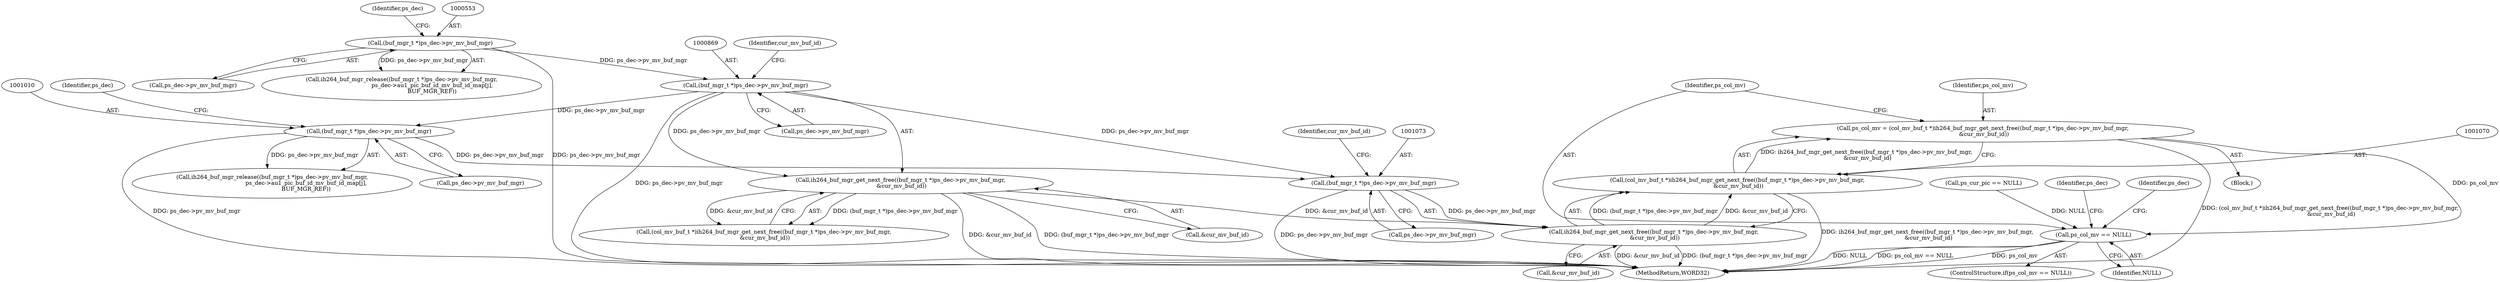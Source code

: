 digraph "0_Android_0b23c81c3dd9ec38f7e6806a3955fed1925541a0_3@pointer" {
"1001067" [label="(Call,ps_col_mv = (col_mv_buf_t *)ih264_buf_mgr_get_next_free((buf_mgr_t *)ps_dec->pv_mv_buf_mgr,\n &cur_mv_buf_id))"];
"1001069" [label="(Call,(col_mv_buf_t *)ih264_buf_mgr_get_next_free((buf_mgr_t *)ps_dec->pv_mv_buf_mgr,\n &cur_mv_buf_id))"];
"1001071" [label="(Call,ih264_buf_mgr_get_next_free((buf_mgr_t *)ps_dec->pv_mv_buf_mgr,\n &cur_mv_buf_id))"];
"1001072" [label="(Call,(buf_mgr_t *)ps_dec->pv_mv_buf_mgr)"];
"1000868" [label="(Call,(buf_mgr_t *)ps_dec->pv_mv_buf_mgr)"];
"1000552" [label="(Call,(buf_mgr_t *)ps_dec->pv_mv_buf_mgr)"];
"1001009" [label="(Call,(buf_mgr_t *)ps_dec->pv_mv_buf_mgr)"];
"1000867" [label="(Call,ih264_buf_mgr_get_next_free((buf_mgr_t *)ps_dec->pv_mv_buf_mgr,\n &cur_mv_buf_id))"];
"1001080" [label="(Call,ps_col_mv == NULL)"];
"1001072" [label="(Call,(buf_mgr_t *)ps_dec->pv_mv_buf_mgr)"];
"1000867" [label="(Call,ih264_buf_mgr_get_next_free((buf_mgr_t *)ps_dec->pv_mv_buf_mgr,\n &cur_mv_buf_id))"];
"1000559" [label="(Identifier,ps_dec)"];
"1000868" [label="(Call,(buf_mgr_t *)ps_dec->pv_mv_buf_mgr)"];
"1001082" [label="(Identifier,NULL)"];
"1001071" [label="(Call,ih264_buf_mgr_get_next_free((buf_mgr_t *)ps_dec->pv_mv_buf_mgr,\n &cur_mv_buf_id))"];
"1000874" [label="(Identifier,cur_mv_buf_id)"];
"1000554" [label="(Call,ps_dec->pv_mv_buf_mgr)"];
"1000870" [label="(Call,ps_dec->pv_mv_buf_mgr)"];
"1000552" [label="(Call,(buf_mgr_t *)ps_dec->pv_mv_buf_mgr)"];
"1001056" [label="(Call,ps_cur_pic == NULL)"];
"1000865" [label="(Call,(col_mv_buf_t *)ih264_buf_mgr_get_next_free((buf_mgr_t *)ps_dec->pv_mv_buf_mgr,\n &cur_mv_buf_id))"];
"1000986" [label="(Block,)"];
"1001080" [label="(Call,ps_col_mv == NULL)"];
"1001067" [label="(Call,ps_col_mv = (col_mv_buf_t *)ih264_buf_mgr_get_next_free((buf_mgr_t *)ps_dec->pv_mv_buf_mgr,\n &cur_mv_buf_id))"];
"1002159" [label="(MethodReturn,WORD32)"];
"1001079" [label="(ControlStructure,if(ps_col_mv == NULL))"];
"1001086" [label="(Identifier,ps_dec)"];
"1001008" [label="(Call,ih264_buf_mgr_release((buf_mgr_t *)ps_dec->pv_mv_buf_mgr,\n                                      ps_dec->au1_pic_buf_id_mv_buf_id_map[j],\n                                      BUF_MGR_REF))"];
"1000873" [label="(Call,&cur_mv_buf_id)"];
"1001077" [label="(Call,&cur_mv_buf_id)"];
"1001081" [label="(Identifier,ps_col_mv)"];
"1001011" [label="(Call,ps_dec->pv_mv_buf_mgr)"];
"1001093" [label="(Identifier,ps_dec)"];
"1001068" [label="(Identifier,ps_col_mv)"];
"1001069" [label="(Call,(col_mv_buf_t *)ih264_buf_mgr_get_next_free((buf_mgr_t *)ps_dec->pv_mv_buf_mgr,\n &cur_mv_buf_id))"];
"1000551" [label="(Call,ih264_buf_mgr_release((buf_mgr_t *)ps_dec->pv_mv_buf_mgr,\n                                  ps_dec->au1_pic_buf_id_mv_buf_id_map[j],\n                                  BUF_MGR_REF))"];
"1001016" [label="(Identifier,ps_dec)"];
"1001078" [label="(Identifier,cur_mv_buf_id)"];
"1001074" [label="(Call,ps_dec->pv_mv_buf_mgr)"];
"1001009" [label="(Call,(buf_mgr_t *)ps_dec->pv_mv_buf_mgr)"];
"1001067" -> "1000986"  [label="AST: "];
"1001067" -> "1001069"  [label="CFG: "];
"1001068" -> "1001067"  [label="AST: "];
"1001069" -> "1001067"  [label="AST: "];
"1001081" -> "1001067"  [label="CFG: "];
"1001067" -> "1002159"  [label="DDG: (col_mv_buf_t *)ih264_buf_mgr_get_next_free((buf_mgr_t *)ps_dec->pv_mv_buf_mgr,\n &cur_mv_buf_id)"];
"1001069" -> "1001067"  [label="DDG: ih264_buf_mgr_get_next_free((buf_mgr_t *)ps_dec->pv_mv_buf_mgr,\n &cur_mv_buf_id)"];
"1001067" -> "1001080"  [label="DDG: ps_col_mv"];
"1001069" -> "1001071"  [label="CFG: "];
"1001070" -> "1001069"  [label="AST: "];
"1001071" -> "1001069"  [label="AST: "];
"1001069" -> "1002159"  [label="DDG: ih264_buf_mgr_get_next_free((buf_mgr_t *)ps_dec->pv_mv_buf_mgr,\n &cur_mv_buf_id)"];
"1001071" -> "1001069"  [label="DDG: (buf_mgr_t *)ps_dec->pv_mv_buf_mgr"];
"1001071" -> "1001069"  [label="DDG: &cur_mv_buf_id"];
"1001071" -> "1001077"  [label="CFG: "];
"1001072" -> "1001071"  [label="AST: "];
"1001077" -> "1001071"  [label="AST: "];
"1001071" -> "1002159"  [label="DDG: (buf_mgr_t *)ps_dec->pv_mv_buf_mgr"];
"1001071" -> "1002159"  [label="DDG: &cur_mv_buf_id"];
"1001072" -> "1001071"  [label="DDG: ps_dec->pv_mv_buf_mgr"];
"1000867" -> "1001071"  [label="DDG: &cur_mv_buf_id"];
"1001072" -> "1001074"  [label="CFG: "];
"1001073" -> "1001072"  [label="AST: "];
"1001074" -> "1001072"  [label="AST: "];
"1001078" -> "1001072"  [label="CFG: "];
"1001072" -> "1002159"  [label="DDG: ps_dec->pv_mv_buf_mgr"];
"1000868" -> "1001072"  [label="DDG: ps_dec->pv_mv_buf_mgr"];
"1001009" -> "1001072"  [label="DDG: ps_dec->pv_mv_buf_mgr"];
"1000868" -> "1000867"  [label="AST: "];
"1000868" -> "1000870"  [label="CFG: "];
"1000869" -> "1000868"  [label="AST: "];
"1000870" -> "1000868"  [label="AST: "];
"1000874" -> "1000868"  [label="CFG: "];
"1000868" -> "1002159"  [label="DDG: ps_dec->pv_mv_buf_mgr"];
"1000868" -> "1000867"  [label="DDG: ps_dec->pv_mv_buf_mgr"];
"1000552" -> "1000868"  [label="DDG: ps_dec->pv_mv_buf_mgr"];
"1000868" -> "1001009"  [label="DDG: ps_dec->pv_mv_buf_mgr"];
"1000552" -> "1000551"  [label="AST: "];
"1000552" -> "1000554"  [label="CFG: "];
"1000553" -> "1000552"  [label="AST: "];
"1000554" -> "1000552"  [label="AST: "];
"1000559" -> "1000552"  [label="CFG: "];
"1000552" -> "1002159"  [label="DDG: ps_dec->pv_mv_buf_mgr"];
"1000552" -> "1000551"  [label="DDG: ps_dec->pv_mv_buf_mgr"];
"1001009" -> "1001008"  [label="AST: "];
"1001009" -> "1001011"  [label="CFG: "];
"1001010" -> "1001009"  [label="AST: "];
"1001011" -> "1001009"  [label="AST: "];
"1001016" -> "1001009"  [label="CFG: "];
"1001009" -> "1002159"  [label="DDG: ps_dec->pv_mv_buf_mgr"];
"1001009" -> "1001008"  [label="DDG: ps_dec->pv_mv_buf_mgr"];
"1000867" -> "1000865"  [label="AST: "];
"1000867" -> "1000873"  [label="CFG: "];
"1000873" -> "1000867"  [label="AST: "];
"1000865" -> "1000867"  [label="CFG: "];
"1000867" -> "1002159"  [label="DDG: &cur_mv_buf_id"];
"1000867" -> "1002159"  [label="DDG: (buf_mgr_t *)ps_dec->pv_mv_buf_mgr"];
"1000867" -> "1000865"  [label="DDG: (buf_mgr_t *)ps_dec->pv_mv_buf_mgr"];
"1000867" -> "1000865"  [label="DDG: &cur_mv_buf_id"];
"1001080" -> "1001079"  [label="AST: "];
"1001080" -> "1001082"  [label="CFG: "];
"1001081" -> "1001080"  [label="AST: "];
"1001082" -> "1001080"  [label="AST: "];
"1001086" -> "1001080"  [label="CFG: "];
"1001093" -> "1001080"  [label="CFG: "];
"1001080" -> "1002159"  [label="DDG: ps_col_mv == NULL"];
"1001080" -> "1002159"  [label="DDG: ps_col_mv"];
"1001080" -> "1002159"  [label="DDG: NULL"];
"1001056" -> "1001080"  [label="DDG: NULL"];
}

